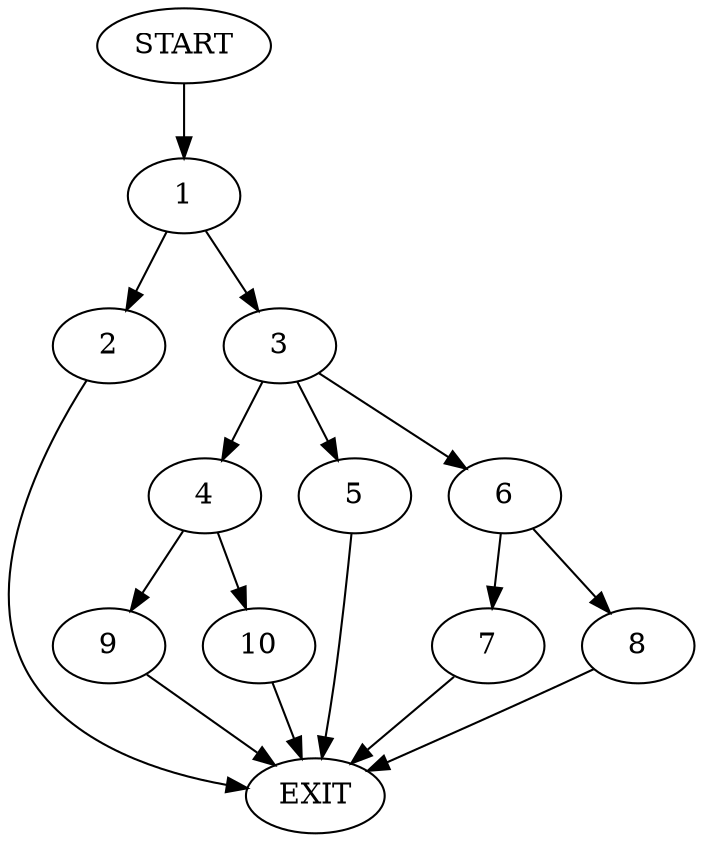 digraph {
0 [label="START"]
11 [label="EXIT"]
0 -> 1
1 -> 2
1 -> 3
2 -> 11
3 -> 4
3 -> 5
3 -> 6
5 -> 11
6 -> 7
6 -> 8
4 -> 9
4 -> 10
10 -> 11
9 -> 11
8 -> 11
7 -> 11
}
